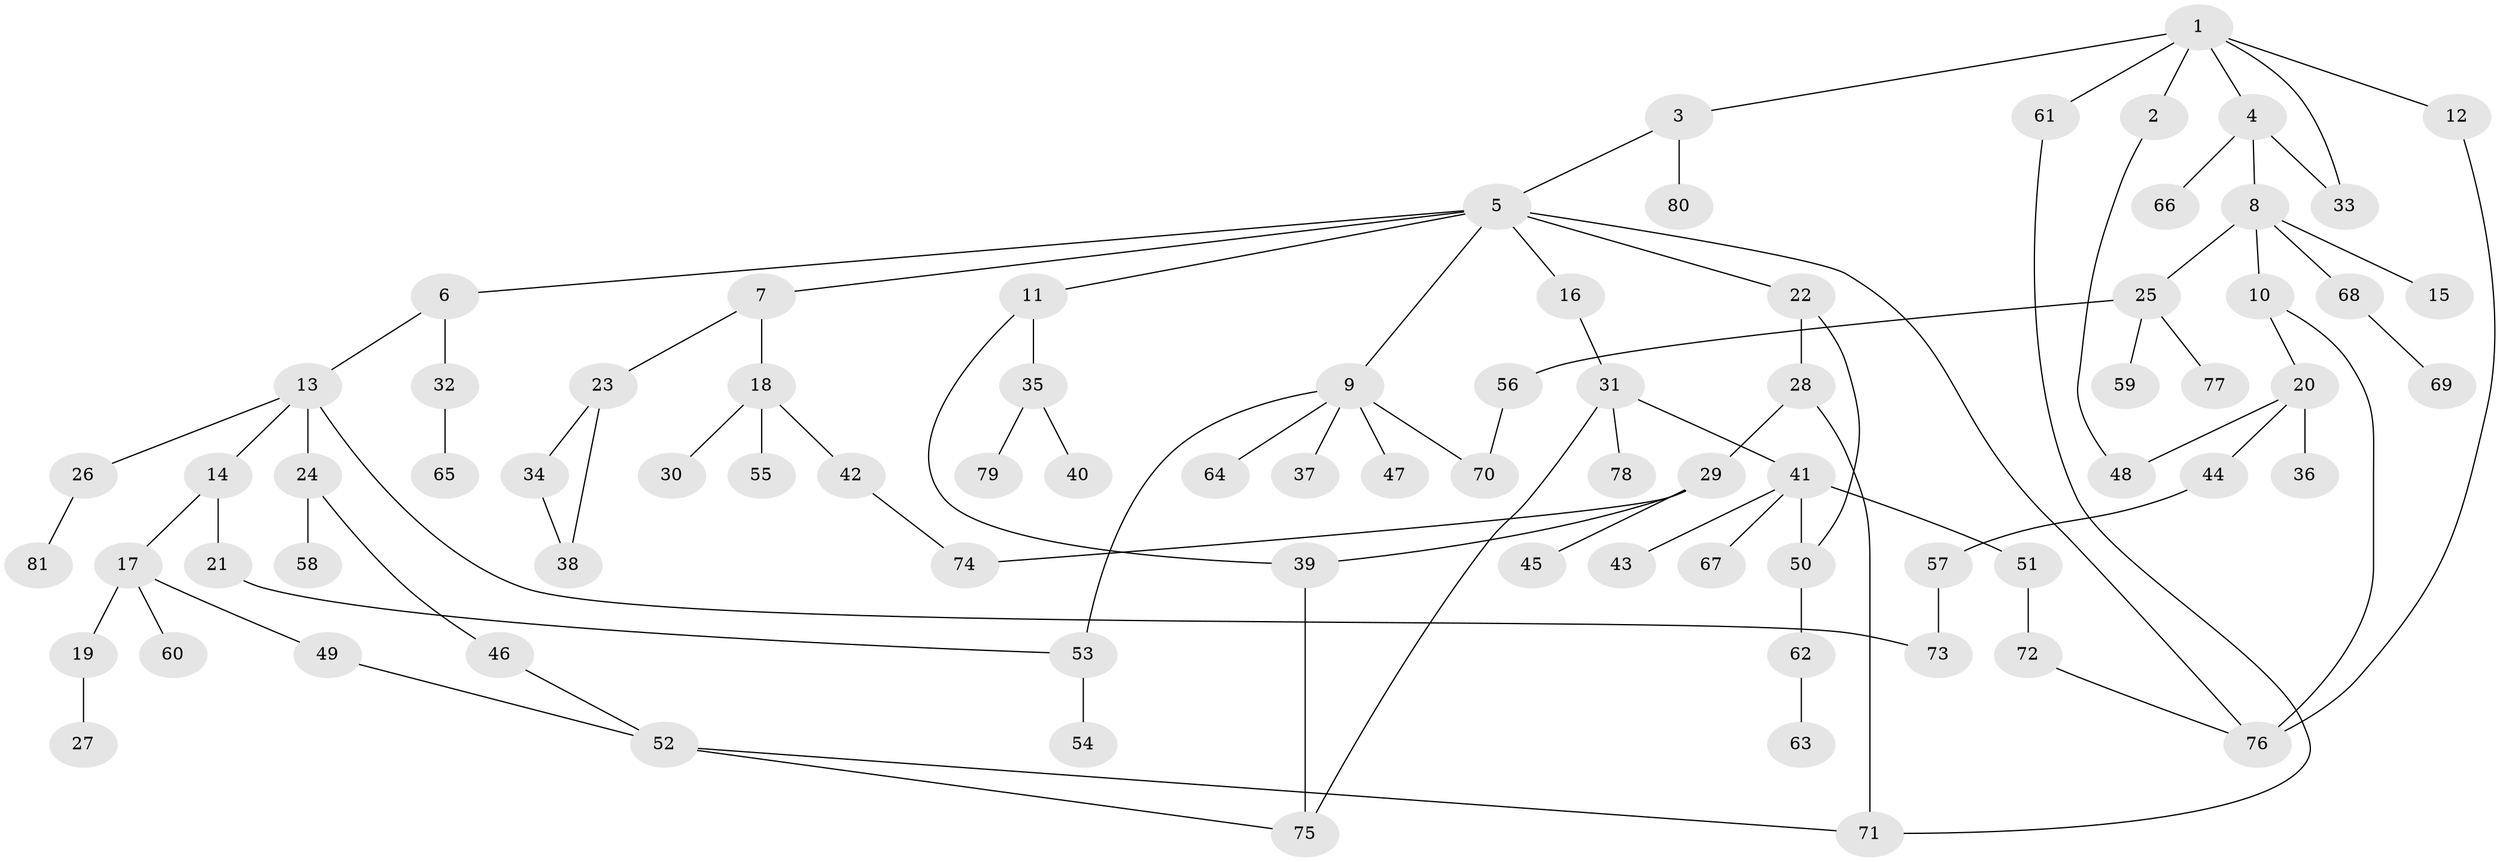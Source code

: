 // Generated by graph-tools (version 1.1) at 2025/42/03/09/25 04:42:52]
// undirected, 81 vertices, 97 edges
graph export_dot {
graph [start="1"]
  node [color=gray90,style=filled];
  1;
  2;
  3;
  4;
  5;
  6;
  7;
  8;
  9;
  10;
  11;
  12;
  13;
  14;
  15;
  16;
  17;
  18;
  19;
  20;
  21;
  22;
  23;
  24;
  25;
  26;
  27;
  28;
  29;
  30;
  31;
  32;
  33;
  34;
  35;
  36;
  37;
  38;
  39;
  40;
  41;
  42;
  43;
  44;
  45;
  46;
  47;
  48;
  49;
  50;
  51;
  52;
  53;
  54;
  55;
  56;
  57;
  58;
  59;
  60;
  61;
  62;
  63;
  64;
  65;
  66;
  67;
  68;
  69;
  70;
  71;
  72;
  73;
  74;
  75;
  76;
  77;
  78;
  79;
  80;
  81;
  1 -- 2;
  1 -- 3;
  1 -- 4;
  1 -- 12;
  1 -- 61;
  1 -- 33;
  2 -- 48;
  3 -- 5;
  3 -- 80;
  4 -- 8;
  4 -- 33;
  4 -- 66;
  5 -- 6;
  5 -- 7;
  5 -- 9;
  5 -- 11;
  5 -- 16;
  5 -- 22;
  5 -- 76;
  6 -- 13;
  6 -- 32;
  7 -- 18;
  7 -- 23;
  8 -- 10;
  8 -- 15;
  8 -- 25;
  8 -- 68;
  9 -- 37;
  9 -- 47;
  9 -- 53;
  9 -- 64;
  9 -- 70;
  10 -- 20;
  10 -- 76;
  11 -- 35;
  11 -- 39;
  12 -- 76;
  13 -- 14;
  13 -- 24;
  13 -- 26;
  13 -- 73;
  14 -- 17;
  14 -- 21;
  16 -- 31;
  17 -- 19;
  17 -- 49;
  17 -- 60;
  18 -- 30;
  18 -- 42;
  18 -- 55;
  19 -- 27;
  20 -- 36;
  20 -- 44;
  20 -- 48;
  21 -- 53;
  22 -- 28;
  22 -- 50;
  23 -- 34;
  23 -- 38;
  24 -- 46;
  24 -- 58;
  25 -- 56;
  25 -- 59;
  25 -- 77;
  26 -- 81;
  28 -- 29;
  28 -- 71;
  29 -- 39;
  29 -- 45;
  29 -- 74;
  31 -- 41;
  31 -- 78;
  31 -- 75;
  32 -- 65;
  34 -- 38;
  35 -- 40;
  35 -- 79;
  39 -- 75;
  41 -- 43;
  41 -- 51;
  41 -- 67;
  41 -- 50;
  42 -- 74;
  44 -- 57;
  46 -- 52;
  49 -- 52;
  50 -- 62;
  51 -- 72;
  52 -- 71;
  52 -- 75;
  53 -- 54;
  56 -- 70;
  57 -- 73;
  61 -- 71;
  62 -- 63;
  68 -- 69;
  72 -- 76;
}
